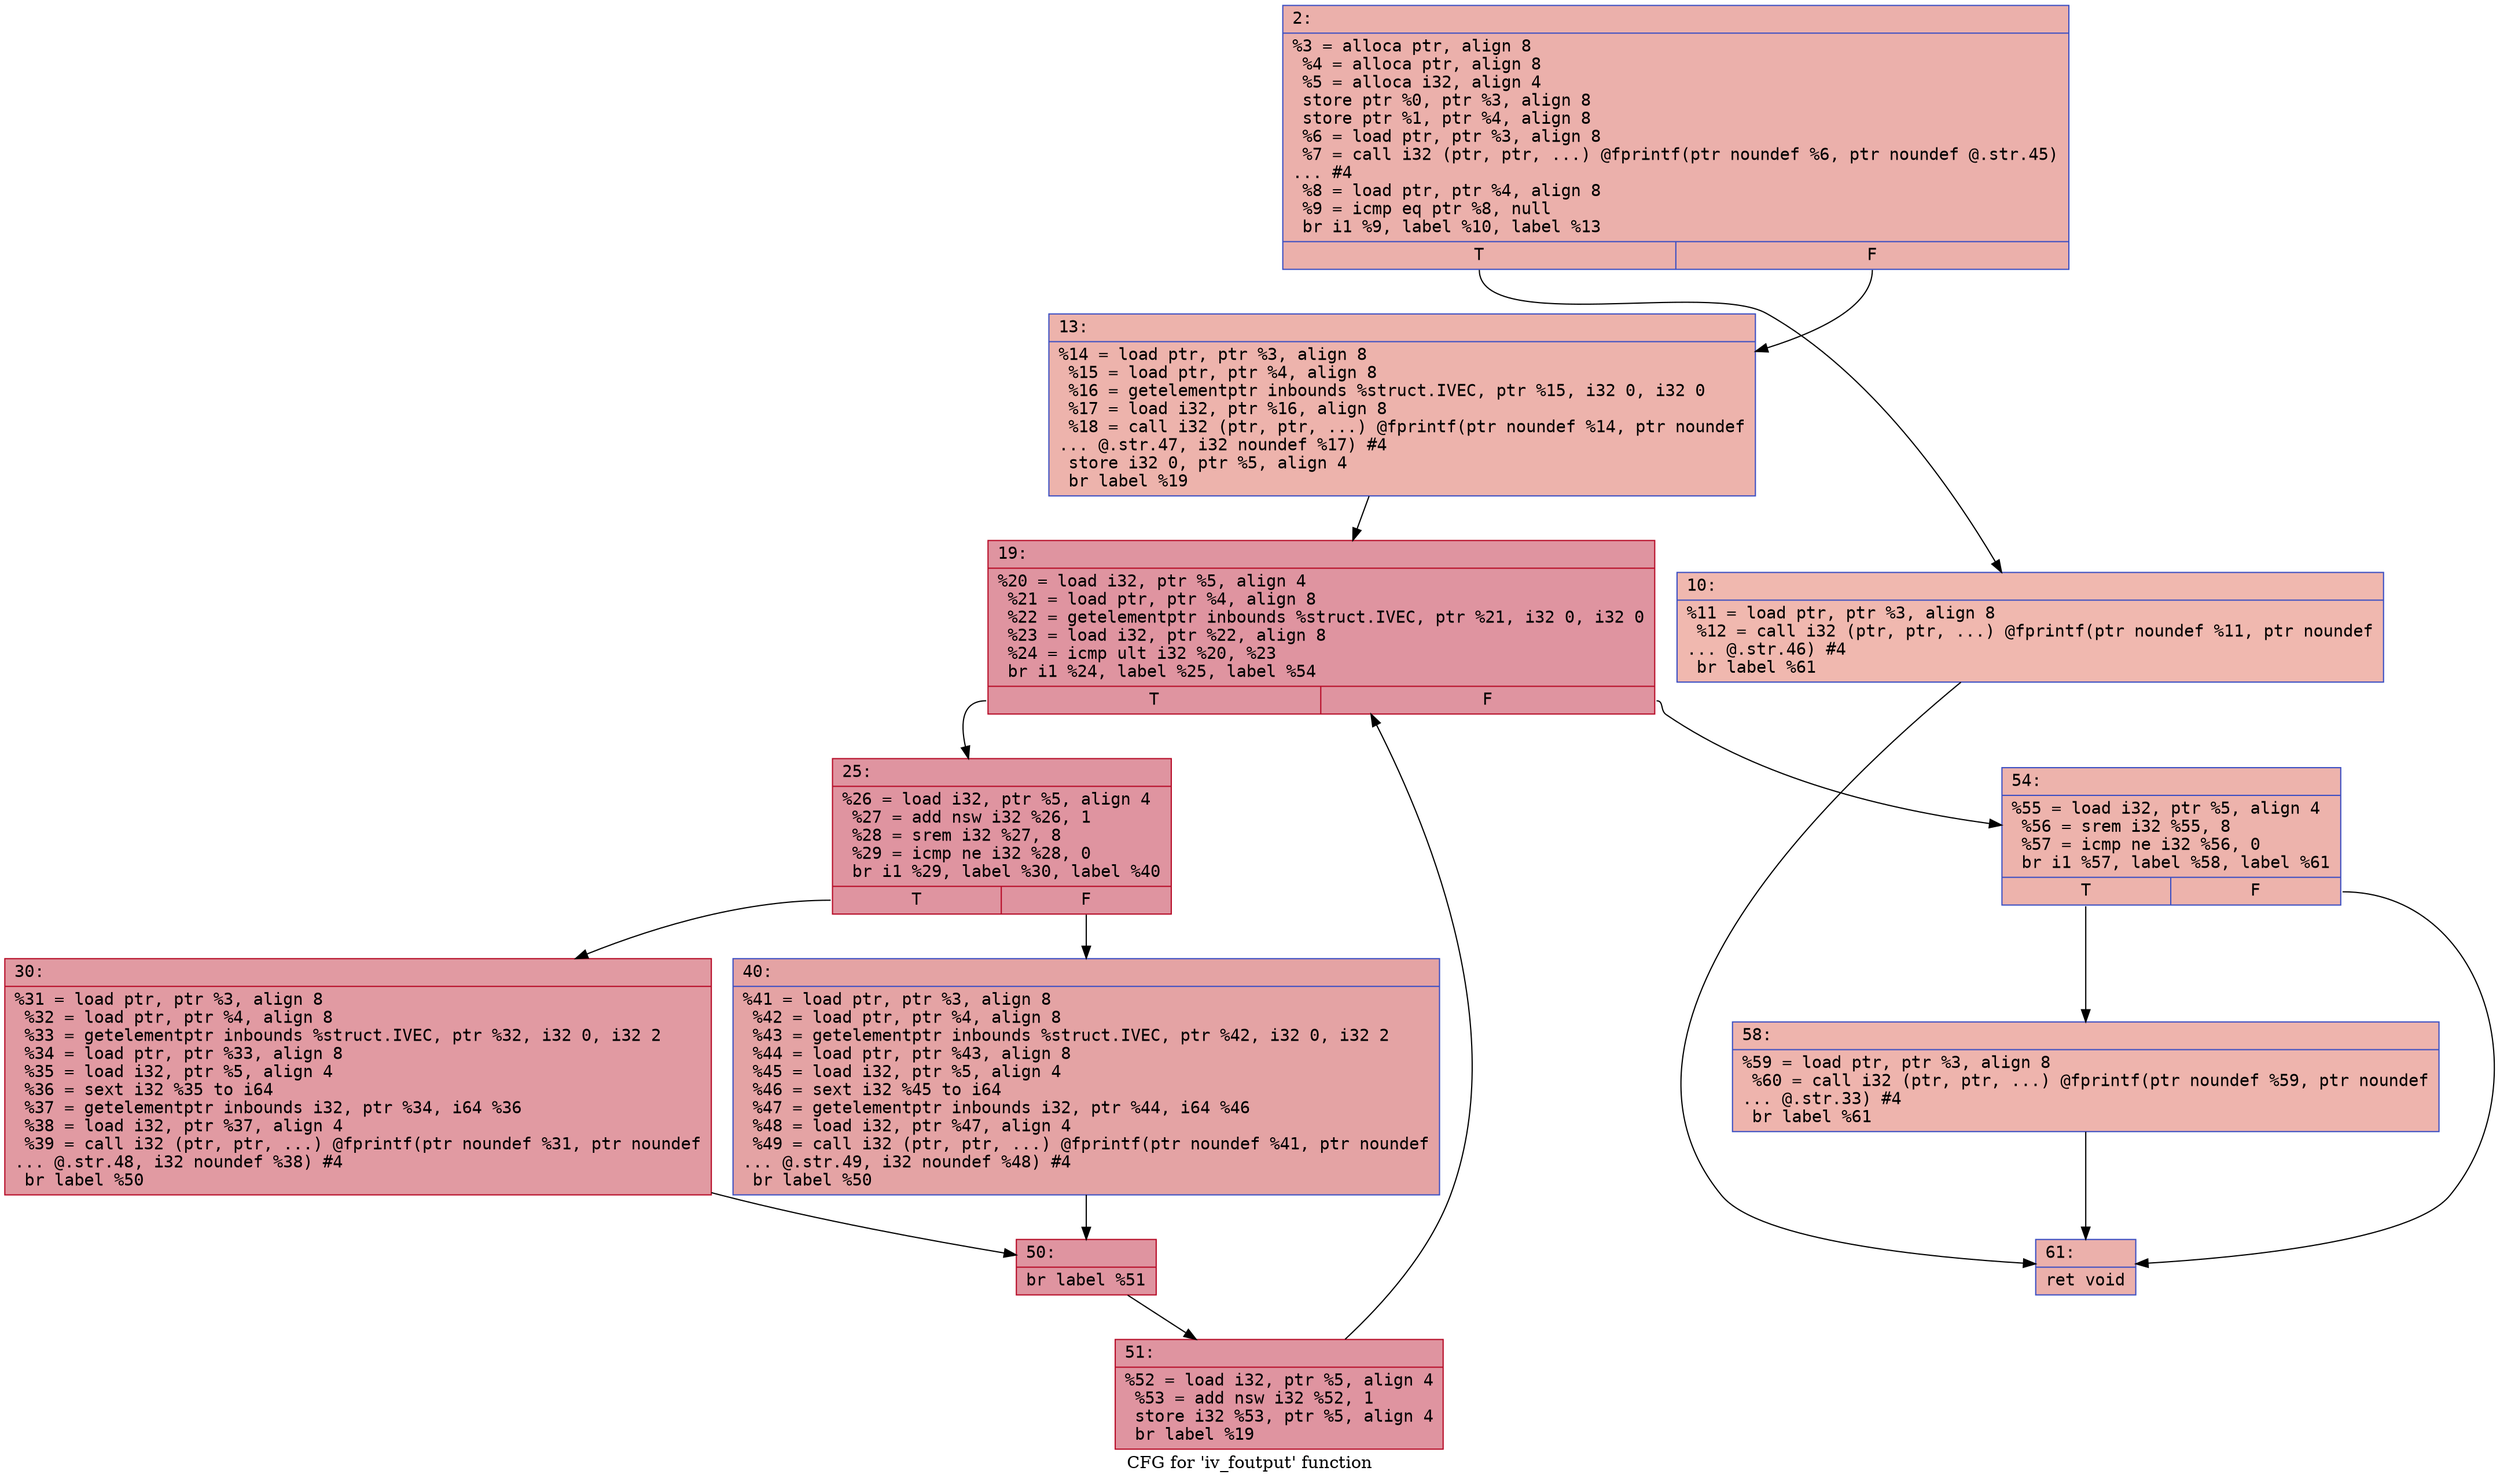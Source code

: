 digraph "CFG for 'iv_foutput' function" {
	label="CFG for 'iv_foutput' function";

	Node0x600001ece530 [shape=record,color="#3d50c3ff", style=filled, fillcolor="#d24b4070" fontname="Courier",label="{2:\l|  %3 = alloca ptr, align 8\l  %4 = alloca ptr, align 8\l  %5 = alloca i32, align 4\l  store ptr %0, ptr %3, align 8\l  store ptr %1, ptr %4, align 8\l  %6 = load ptr, ptr %3, align 8\l  %7 = call i32 (ptr, ptr, ...) @fprintf(ptr noundef %6, ptr noundef @.str.45)\l... #4\l  %8 = load ptr, ptr %4, align 8\l  %9 = icmp eq ptr %8, null\l  br i1 %9, label %10, label %13\l|{<s0>T|<s1>F}}"];
	Node0x600001ece530:s0 -> Node0x600001ece580[tooltip="2 -> 10\nProbability 37.50%" ];
	Node0x600001ece530:s1 -> Node0x600001ece5d0[tooltip="2 -> 13\nProbability 62.50%" ];
	Node0x600001ece580 [shape=record,color="#3d50c3ff", style=filled, fillcolor="#dc5d4a70" fontname="Courier",label="{10:\l|  %11 = load ptr, ptr %3, align 8\l  %12 = call i32 (ptr, ptr, ...) @fprintf(ptr noundef %11, ptr noundef\l... @.str.46) #4\l  br label %61\l}"];
	Node0x600001ece580 -> Node0x600001ece8a0[tooltip="10 -> 61\nProbability 100.00%" ];
	Node0x600001ece5d0 [shape=record,color="#3d50c3ff", style=filled, fillcolor="#d6524470" fontname="Courier",label="{13:\l|  %14 = load ptr, ptr %3, align 8\l  %15 = load ptr, ptr %4, align 8\l  %16 = getelementptr inbounds %struct.IVEC, ptr %15, i32 0, i32 0\l  %17 = load i32, ptr %16, align 8\l  %18 = call i32 (ptr, ptr, ...) @fprintf(ptr noundef %14, ptr noundef\l... @.str.47, i32 noundef %17) #4\l  store i32 0, ptr %5, align 4\l  br label %19\l}"];
	Node0x600001ece5d0 -> Node0x600001ece620[tooltip="13 -> 19\nProbability 100.00%" ];
	Node0x600001ece620 [shape=record,color="#b70d28ff", style=filled, fillcolor="#b70d2870" fontname="Courier",label="{19:\l|  %20 = load i32, ptr %5, align 4\l  %21 = load ptr, ptr %4, align 8\l  %22 = getelementptr inbounds %struct.IVEC, ptr %21, i32 0, i32 0\l  %23 = load i32, ptr %22, align 8\l  %24 = icmp ult i32 %20, %23\l  br i1 %24, label %25, label %54\l|{<s0>T|<s1>F}}"];
	Node0x600001ece620:s0 -> Node0x600001ece670[tooltip="19 -> 25\nProbability 96.88%" ];
	Node0x600001ece620:s1 -> Node0x600001ece800[tooltip="19 -> 54\nProbability 3.12%" ];
	Node0x600001ece670 [shape=record,color="#b70d28ff", style=filled, fillcolor="#b70d2870" fontname="Courier",label="{25:\l|  %26 = load i32, ptr %5, align 4\l  %27 = add nsw i32 %26, 1\l  %28 = srem i32 %27, 8\l  %29 = icmp ne i32 %28, 0\l  br i1 %29, label %30, label %40\l|{<s0>T|<s1>F}}"];
	Node0x600001ece670:s0 -> Node0x600001ece6c0[tooltip="25 -> 30\nProbability 62.50%" ];
	Node0x600001ece670:s1 -> Node0x600001ece710[tooltip="25 -> 40\nProbability 37.50%" ];
	Node0x600001ece6c0 [shape=record,color="#b70d28ff", style=filled, fillcolor="#bb1b2c70" fontname="Courier",label="{30:\l|  %31 = load ptr, ptr %3, align 8\l  %32 = load ptr, ptr %4, align 8\l  %33 = getelementptr inbounds %struct.IVEC, ptr %32, i32 0, i32 2\l  %34 = load ptr, ptr %33, align 8\l  %35 = load i32, ptr %5, align 4\l  %36 = sext i32 %35 to i64\l  %37 = getelementptr inbounds i32, ptr %34, i64 %36\l  %38 = load i32, ptr %37, align 4\l  %39 = call i32 (ptr, ptr, ...) @fprintf(ptr noundef %31, ptr noundef\l... @.str.48, i32 noundef %38) #4\l  br label %50\l}"];
	Node0x600001ece6c0 -> Node0x600001ece760[tooltip="30 -> 50\nProbability 100.00%" ];
	Node0x600001ece710 [shape=record,color="#3d50c3ff", style=filled, fillcolor="#c32e3170" fontname="Courier",label="{40:\l|  %41 = load ptr, ptr %3, align 8\l  %42 = load ptr, ptr %4, align 8\l  %43 = getelementptr inbounds %struct.IVEC, ptr %42, i32 0, i32 2\l  %44 = load ptr, ptr %43, align 8\l  %45 = load i32, ptr %5, align 4\l  %46 = sext i32 %45 to i64\l  %47 = getelementptr inbounds i32, ptr %44, i64 %46\l  %48 = load i32, ptr %47, align 4\l  %49 = call i32 (ptr, ptr, ...) @fprintf(ptr noundef %41, ptr noundef\l... @.str.49, i32 noundef %48) #4\l  br label %50\l}"];
	Node0x600001ece710 -> Node0x600001ece760[tooltip="40 -> 50\nProbability 100.00%" ];
	Node0x600001ece760 [shape=record,color="#b70d28ff", style=filled, fillcolor="#b70d2870" fontname="Courier",label="{50:\l|  br label %51\l}"];
	Node0x600001ece760 -> Node0x600001ece7b0[tooltip="50 -> 51\nProbability 100.00%" ];
	Node0x600001ece7b0 [shape=record,color="#b70d28ff", style=filled, fillcolor="#b70d2870" fontname="Courier",label="{51:\l|  %52 = load i32, ptr %5, align 4\l  %53 = add nsw i32 %52, 1\l  store i32 %53, ptr %5, align 4\l  br label %19\l}"];
	Node0x600001ece7b0 -> Node0x600001ece620[tooltip="51 -> 19\nProbability 100.00%" ];
	Node0x600001ece800 [shape=record,color="#3d50c3ff", style=filled, fillcolor="#d6524470" fontname="Courier",label="{54:\l|  %55 = load i32, ptr %5, align 4\l  %56 = srem i32 %55, 8\l  %57 = icmp ne i32 %56, 0\l  br i1 %57, label %58, label %61\l|{<s0>T|<s1>F}}"];
	Node0x600001ece800:s0 -> Node0x600001ece850[tooltip="54 -> 58\nProbability 62.50%" ];
	Node0x600001ece800:s1 -> Node0x600001ece8a0[tooltip="54 -> 61\nProbability 37.50%" ];
	Node0x600001ece850 [shape=record,color="#3d50c3ff", style=filled, fillcolor="#d8564670" fontname="Courier",label="{58:\l|  %59 = load ptr, ptr %3, align 8\l  %60 = call i32 (ptr, ptr, ...) @fprintf(ptr noundef %59, ptr noundef\l... @.str.33) #4\l  br label %61\l}"];
	Node0x600001ece850 -> Node0x600001ece8a0[tooltip="58 -> 61\nProbability 100.00%" ];
	Node0x600001ece8a0 [shape=record,color="#3d50c3ff", style=filled, fillcolor="#d24b4070" fontname="Courier",label="{61:\l|  ret void\l}"];
}
